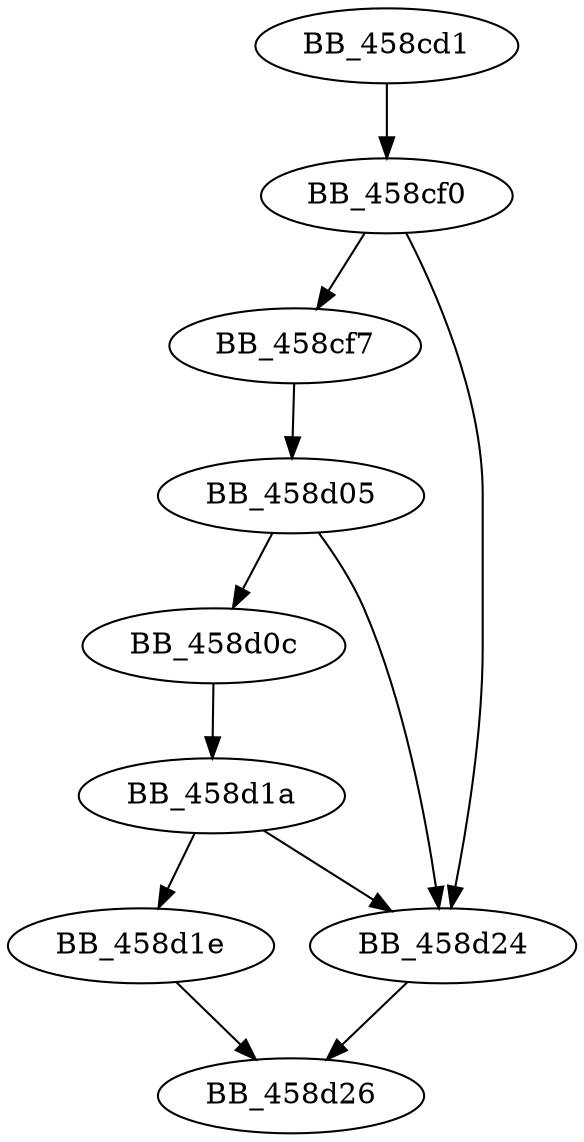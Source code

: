 DiGraph sub_458CD1{
BB_458cd1->BB_458cf0
BB_458cf0->BB_458cf7
BB_458cf0->BB_458d24
BB_458cf7->BB_458d05
BB_458d05->BB_458d0c
BB_458d05->BB_458d24
BB_458d0c->BB_458d1a
BB_458d1a->BB_458d1e
BB_458d1a->BB_458d24
BB_458d1e->BB_458d26
BB_458d24->BB_458d26
}
